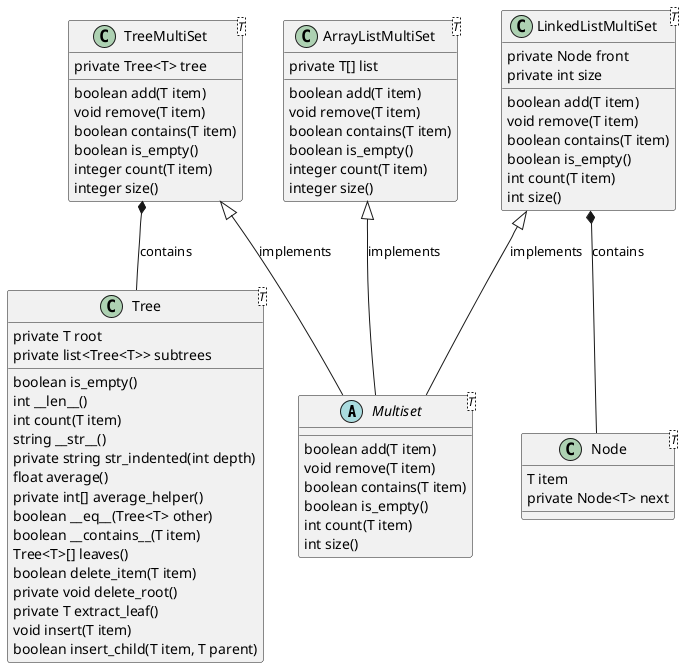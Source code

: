 @startuml

abstract class Multiset<T> {
boolean add(T item)
void remove(T item)
boolean contains(T item)
boolean is_empty()
int count(T item)
int size()
}

class Tree<T> {
private T root
private list<Tree<T>> subtrees

boolean is_empty()
int __len__()
int count(T item)
string __str__()
private string str_indented(int depth)
float average()
private int[] average_helper()
boolean __eq__(Tree<T> other)
boolean __contains__(T item)
Tree<T>[] leaves()
boolean delete_item(T item)
private void delete_root()
private T extract_leaf()
void insert(T item)
boolean insert_child(T item, T parent)
}

class TreeMultiSet<T> {
private Tree<T> tree

boolean add(T item)
void remove(T item)
boolean contains(T item)
boolean is_empty()
integer count(T item)
integer size()
}

class ArrayListMultiSet<T> {
private T[] list

boolean add(T item)
void remove(T item)
boolean contains(T item)
boolean is_empty()
integer count(T item)
integer size()
}

class LinkedListMultiSet<T> {
private Node front
private int size

boolean add(T item)
void remove(T item)
boolean contains(T item)
boolean is_empty()
int count(T item)
int size()
}

class Node<T> {
T item
private Node<T> next
}

TreeMultiSet <|-- Multiset : implements
ArrayListMultiSet <|-- Multiset : implements
LinkedListMultiSet <|-- Multiset : implements

TreeMultiSet *-- Tree : contains
LinkedListMultiSet *-- Node : contains

@enduml
